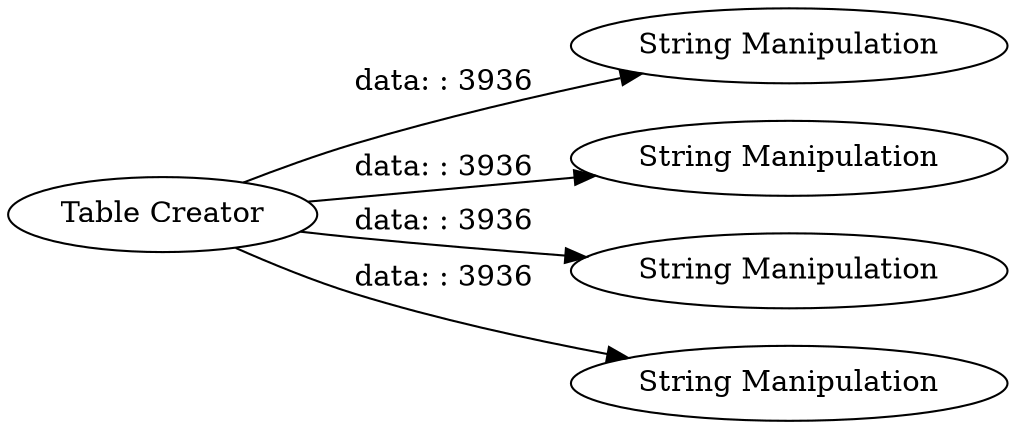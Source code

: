 digraph {
	"-6560896687414016895_4" [label="String Manipulation"]
	"-6560896687414016895_2" [label="String Manipulation"]
	"-6560896687414016895_1" [label="Table Creator"]
	"-6560896687414016895_3" [label="String Manipulation"]
	"-6560896687414016895_5" [label="String Manipulation"]
	"-6560896687414016895_1" -> "-6560896687414016895_2" [label="data: : 3936"]
	"-6560896687414016895_1" -> "-6560896687414016895_3" [label="data: : 3936"]
	"-6560896687414016895_1" -> "-6560896687414016895_4" [label="data: : 3936"]
	"-6560896687414016895_1" -> "-6560896687414016895_5" [label="data: : 3936"]
	rankdir=LR
}
